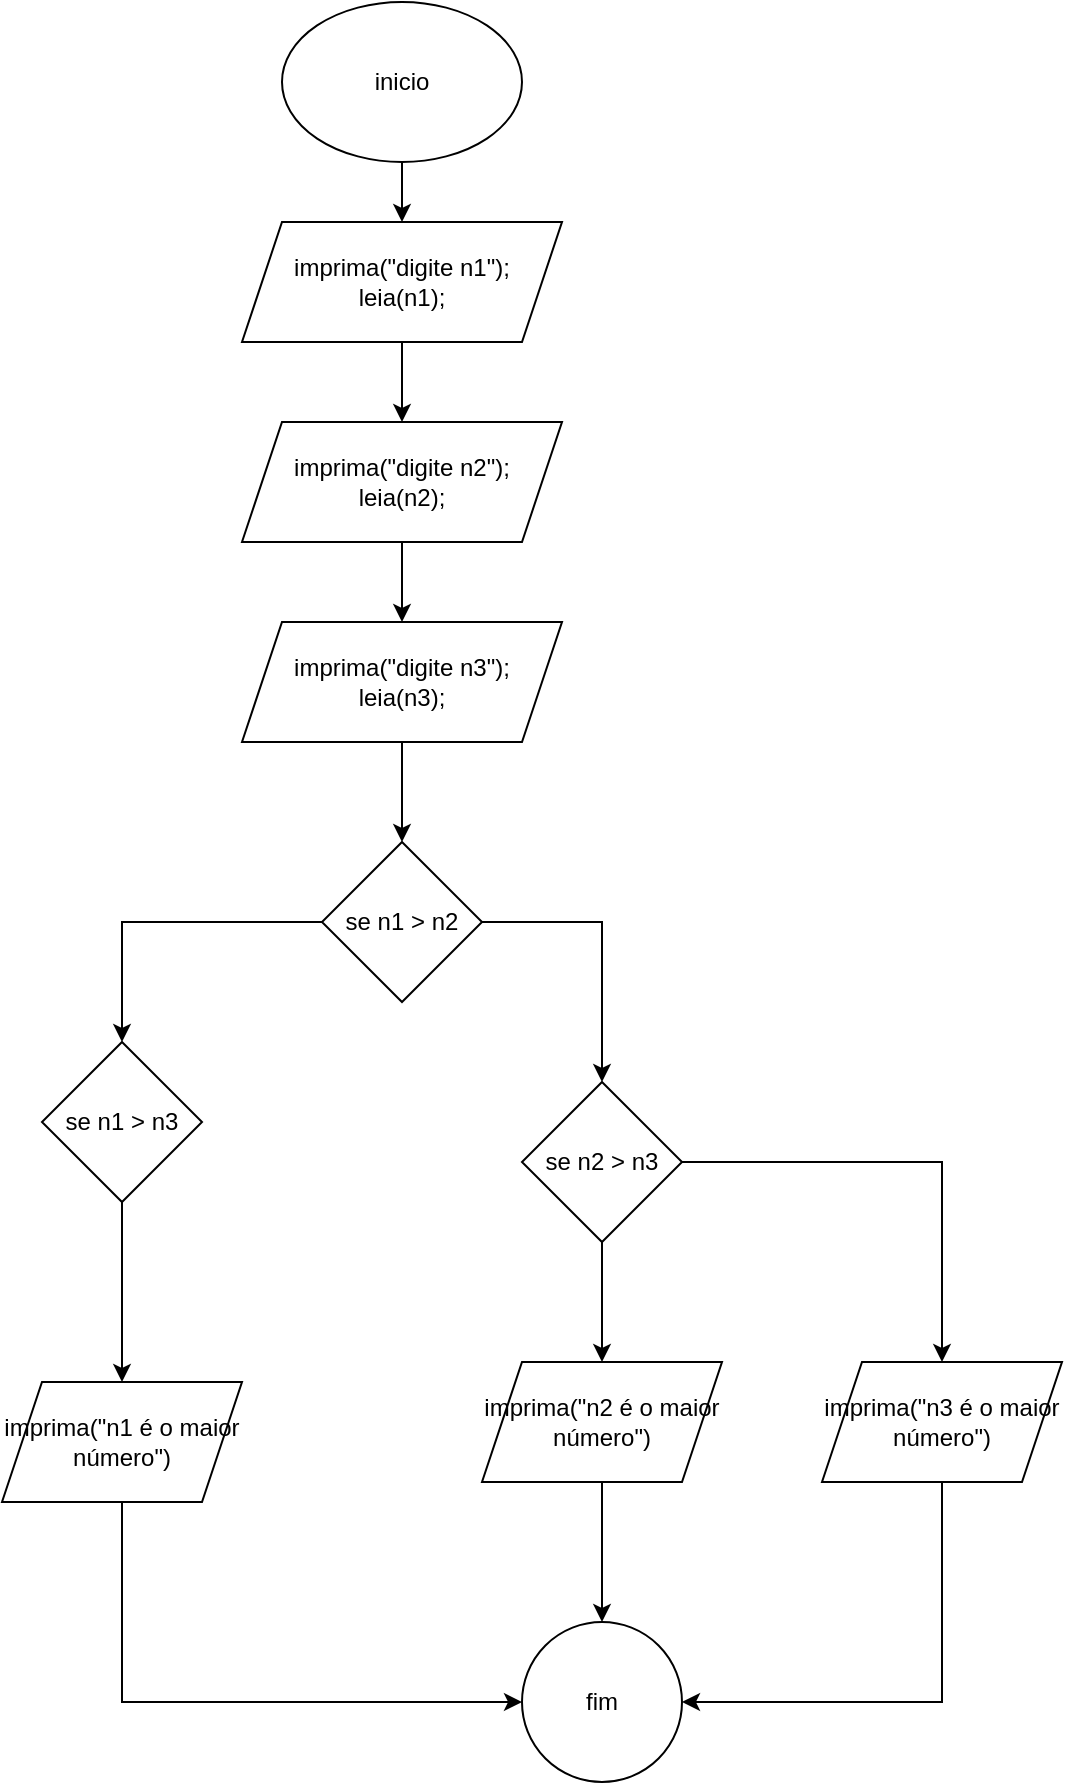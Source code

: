 <mxfile version="24.7.7">
  <diagram name="Página-1" id="pg9wi2evVcjiMphwDXD2">
    <mxGraphModel dx="1434" dy="780" grid="1" gridSize="10" guides="1" tooltips="1" connect="1" arrows="1" fold="1" page="1" pageScale="1" pageWidth="827" pageHeight="1169" math="0" shadow="0">
      <root>
        <mxCell id="0" />
        <mxCell id="1" parent="0" />
        <mxCell id="PlzY_ghdXiJMsDFdlUox-20" value="" style="edgeStyle=orthogonalEdgeStyle;rounded=0;orthogonalLoop=1;jettySize=auto;html=1;" edge="1" parent="1" source="PlzY_ghdXiJMsDFdlUox-2" target="PlzY_ghdXiJMsDFdlUox-17">
          <mxGeometry relative="1" as="geometry" />
        </mxCell>
        <mxCell id="PlzY_ghdXiJMsDFdlUox-2" value="inicio" style="ellipse;whiteSpace=wrap;html=1;" vertex="1" parent="1">
          <mxGeometry x="340" width="120" height="80" as="geometry" />
        </mxCell>
        <mxCell id="PlzY_ghdXiJMsDFdlUox-3" value="" style="edgeStyle=orthogonalEdgeStyle;rounded=0;orthogonalLoop=1;jettySize=auto;html=1;" edge="1" parent="1" source="PlzY_ghdXiJMsDFdlUox-4" target="PlzY_ghdXiJMsDFdlUox-6">
          <mxGeometry relative="1" as="geometry" />
        </mxCell>
        <mxCell id="PlzY_ghdXiJMsDFdlUox-4" value="imprima(&quot;digite n2&quot;);&lt;div&gt;leia(n2);&lt;/div&gt;" style="shape=parallelogram;perimeter=parallelogramPerimeter;whiteSpace=wrap;html=1;fixedSize=1;" vertex="1" parent="1">
          <mxGeometry x="320" y="210" width="160" height="60" as="geometry" />
        </mxCell>
        <mxCell id="PlzY_ghdXiJMsDFdlUox-5" value="" style="edgeStyle=orthogonalEdgeStyle;rounded=0;orthogonalLoop=1;jettySize=auto;html=1;" edge="1" parent="1" source="PlzY_ghdXiJMsDFdlUox-6" target="PlzY_ghdXiJMsDFdlUox-9">
          <mxGeometry relative="1" as="geometry" />
        </mxCell>
        <mxCell id="PlzY_ghdXiJMsDFdlUox-6" value="imprima(&quot;digite n3&quot;);&lt;div&gt;leia(n3);&lt;/div&gt;" style="shape=parallelogram;perimeter=parallelogramPerimeter;whiteSpace=wrap;html=1;fixedSize=1;" vertex="1" parent="1">
          <mxGeometry x="320" y="310" width="160" height="60" as="geometry" />
        </mxCell>
        <mxCell id="PlzY_ghdXiJMsDFdlUox-22" value="" style="edgeStyle=orthogonalEdgeStyle;rounded=0;orthogonalLoop=1;jettySize=auto;html=1;" edge="1" parent="1" source="PlzY_ghdXiJMsDFdlUox-9" target="PlzY_ghdXiJMsDFdlUox-21">
          <mxGeometry relative="1" as="geometry" />
        </mxCell>
        <mxCell id="PlzY_ghdXiJMsDFdlUox-26" value="" style="edgeStyle=orthogonalEdgeStyle;rounded=0;orthogonalLoop=1;jettySize=auto;html=1;" edge="1" parent="1" source="PlzY_ghdXiJMsDFdlUox-9" target="PlzY_ghdXiJMsDFdlUox-25">
          <mxGeometry relative="1" as="geometry" />
        </mxCell>
        <mxCell id="PlzY_ghdXiJMsDFdlUox-9" value="se n1 &amp;gt; n2" style="rhombus;whiteSpace=wrap;html=1;" vertex="1" parent="1">
          <mxGeometry x="360" y="420" width="80" height="80" as="geometry" />
        </mxCell>
        <mxCell id="PlzY_ghdXiJMsDFdlUox-19" value="" style="edgeStyle=orthogonalEdgeStyle;rounded=0;orthogonalLoop=1;jettySize=auto;html=1;" edge="1" parent="1" source="PlzY_ghdXiJMsDFdlUox-17" target="PlzY_ghdXiJMsDFdlUox-4">
          <mxGeometry relative="1" as="geometry" />
        </mxCell>
        <mxCell id="PlzY_ghdXiJMsDFdlUox-17" value="imprima(&quot;digite n1&quot;);&lt;div&gt;leia(n1);&lt;/div&gt;" style="shape=parallelogram;perimeter=parallelogramPerimeter;whiteSpace=wrap;html=1;fixedSize=1;" vertex="1" parent="1">
          <mxGeometry x="320" y="110" width="160" height="60" as="geometry" />
        </mxCell>
        <mxCell id="PlzY_ghdXiJMsDFdlUox-24" value="" style="edgeStyle=orthogonalEdgeStyle;rounded=0;orthogonalLoop=1;jettySize=auto;html=1;" edge="1" parent="1" source="PlzY_ghdXiJMsDFdlUox-21" target="PlzY_ghdXiJMsDFdlUox-23">
          <mxGeometry relative="1" as="geometry" />
        </mxCell>
        <mxCell id="PlzY_ghdXiJMsDFdlUox-21" value="se n1 &amp;gt; n3" style="rhombus;whiteSpace=wrap;html=1;" vertex="1" parent="1">
          <mxGeometry x="220" y="520" width="80" height="80" as="geometry" />
        </mxCell>
        <mxCell id="PlzY_ghdXiJMsDFdlUox-33" style="edgeStyle=orthogonalEdgeStyle;rounded=0;orthogonalLoop=1;jettySize=auto;html=1;entryX=0;entryY=0.5;entryDx=0;entryDy=0;" edge="1" parent="1" source="PlzY_ghdXiJMsDFdlUox-23" target="PlzY_ghdXiJMsDFdlUox-31">
          <mxGeometry relative="1" as="geometry">
            <Array as="points">
              <mxPoint x="260" y="850" />
            </Array>
          </mxGeometry>
        </mxCell>
        <mxCell id="PlzY_ghdXiJMsDFdlUox-23" value="imprima(&quot;n1 é o maior número&quot;)" style="shape=parallelogram;perimeter=parallelogramPerimeter;whiteSpace=wrap;html=1;fixedSize=1;" vertex="1" parent="1">
          <mxGeometry x="200" y="690" width="120" height="60" as="geometry" />
        </mxCell>
        <mxCell id="PlzY_ghdXiJMsDFdlUox-28" value="" style="edgeStyle=orthogonalEdgeStyle;rounded=0;orthogonalLoop=1;jettySize=auto;html=1;" edge="1" parent="1" source="PlzY_ghdXiJMsDFdlUox-25" target="PlzY_ghdXiJMsDFdlUox-27">
          <mxGeometry relative="1" as="geometry" />
        </mxCell>
        <mxCell id="PlzY_ghdXiJMsDFdlUox-30" value="" style="edgeStyle=orthogonalEdgeStyle;rounded=0;orthogonalLoop=1;jettySize=auto;html=1;" edge="1" parent="1" source="PlzY_ghdXiJMsDFdlUox-25" target="PlzY_ghdXiJMsDFdlUox-29">
          <mxGeometry relative="1" as="geometry" />
        </mxCell>
        <mxCell id="PlzY_ghdXiJMsDFdlUox-25" value="se n2 &amp;gt; n3" style="rhombus;whiteSpace=wrap;html=1;" vertex="1" parent="1">
          <mxGeometry x="460" y="540" width="80" height="80" as="geometry" />
        </mxCell>
        <mxCell id="PlzY_ghdXiJMsDFdlUox-32" value="" style="edgeStyle=orthogonalEdgeStyle;rounded=0;orthogonalLoop=1;jettySize=auto;html=1;" edge="1" parent="1" source="PlzY_ghdXiJMsDFdlUox-27" target="PlzY_ghdXiJMsDFdlUox-31">
          <mxGeometry relative="1" as="geometry" />
        </mxCell>
        <mxCell id="PlzY_ghdXiJMsDFdlUox-27" value="imprima(&quot;n2 é o maior número&quot;)" style="shape=parallelogram;perimeter=parallelogramPerimeter;whiteSpace=wrap;html=1;fixedSize=1;" vertex="1" parent="1">
          <mxGeometry x="440" y="680" width="120" height="60" as="geometry" />
        </mxCell>
        <mxCell id="PlzY_ghdXiJMsDFdlUox-34" style="edgeStyle=orthogonalEdgeStyle;rounded=0;orthogonalLoop=1;jettySize=auto;html=1;entryX=1;entryY=0.5;entryDx=0;entryDy=0;" edge="1" parent="1" source="PlzY_ghdXiJMsDFdlUox-29" target="PlzY_ghdXiJMsDFdlUox-31">
          <mxGeometry relative="1" as="geometry">
            <Array as="points">
              <mxPoint x="670" y="850" />
            </Array>
          </mxGeometry>
        </mxCell>
        <mxCell id="PlzY_ghdXiJMsDFdlUox-29" value="imprima(&quot;n3 é o maior número&quot;)" style="shape=parallelogram;perimeter=parallelogramPerimeter;whiteSpace=wrap;html=1;fixedSize=1;" vertex="1" parent="1">
          <mxGeometry x="610" y="680" width="120" height="60" as="geometry" />
        </mxCell>
        <mxCell id="PlzY_ghdXiJMsDFdlUox-31" value="fim" style="ellipse;whiteSpace=wrap;html=1;" vertex="1" parent="1">
          <mxGeometry x="460" y="810" width="80" height="80" as="geometry" />
        </mxCell>
      </root>
    </mxGraphModel>
  </diagram>
</mxfile>
